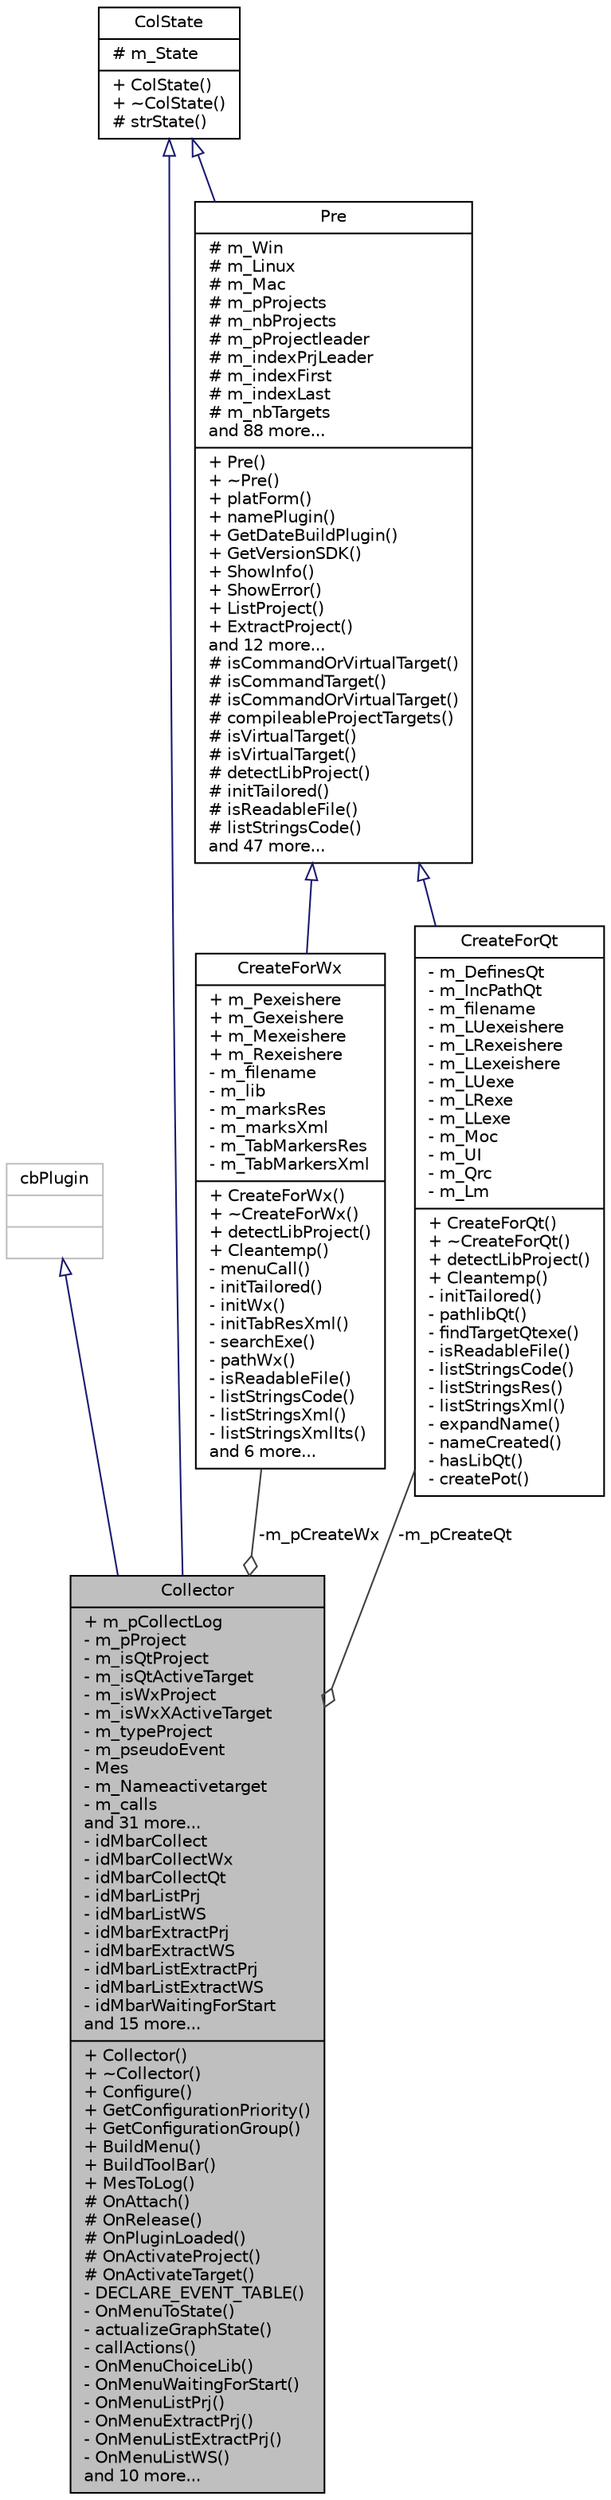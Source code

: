 digraph "Collector"
{
  edge [fontname="Helvetica",fontsize="10",labelfontname="Helvetica",labelfontsize="10"];
  node [fontname="Helvetica",fontsize="10",shape=record];
  Node3 [label="{Collector\n|+ m_pCollectLog\l- m_pProject\l- m_isQtProject\l- m_isQtActiveTarget\l- m_isWxProject\l- m_isWxXActiveTarget\l- m_typeProject\l- m_pseudoEvent\l- Mes\l- m_Nameactivetarget\l- m_calls\land 31 more...\l- idMbarCollect\l- idMbarCollectWx\l- idMbarCollectQt\l- idMbarListPrj\l- idMbarListWS\l- idMbarExtractPrj\l- idMbarExtractWS\l- idMbarListExtractPrj\l- idMbarListExtractWS\l- idMbarWaitingForStart\land 15 more...\l|+ Collector()\l+ ~Collector()\l+ Configure()\l+ GetConfigurationPriority()\l+ GetConfigurationGroup()\l+ BuildMenu()\l+ BuildToolBar()\l+ MesToLog()\l# OnAttach()\l# OnRelease()\l# OnPluginLoaded()\l# OnActivateProject()\l# OnActivateTarget()\l- DECLARE_EVENT_TABLE()\l- OnMenuToState()\l- actualizeGraphState()\l- callActions()\l- OnMenuChoiceLib()\l- OnMenuWaitingForStart()\l- OnMenuListPrj()\l- OnMenuExtractPrj()\l- OnMenuListExtractPrj()\l- OnMenuListWS()\land 10 more...\l}",height=0.2,width=0.4,color="black", fillcolor="grey75", style="filled", fontcolor="black"];
  Node4 -> Node3 [dir="back",color="midnightblue",fontsize="10",style="solid",arrowtail="onormal",fontname="Helvetica"];
  Node4 [label="{cbPlugin\n||}",height=0.2,width=0.4,color="grey75", fillcolor="white", style="filled"];
  Node5 -> Node3 [dir="back",color="midnightblue",fontsize="10",style="solid",arrowtail="onormal",fontname="Helvetica"];
  Node5 [label="{ColState\n|# m_State\l|+ ColState()\l+ ~ColState()\l# strState()\l}",height=0.2,width=0.4,color="black", fillcolor="white", style="filled",URL="$class_col_state.html",tooltip="This classe share data between classe &#39;Pre&#39; and &#39;Collector&#39;. "];
  Node6 -> Node3 [color="grey25",fontsize="10",style="solid",label=" -m_pCreateWx" ,arrowhead="odiamond",fontname="Helvetica"];
  Node6 [label="{CreateForWx\n|+ m_Pexeishere\l+ m_Gexeishere\l+ m_Mexeishere\l+ m_Rexeishere\l- m_filename\l- m_lib\l- m_marksRes\l- m_marksXml\l- m_TabMarkersRes\l- m_TabMarkersXml\l|+ CreateForWx()\l+ ~CreateForWx()\l+ detectLibProject()\l+ Cleantemp()\l- menuCall()\l- initTailored()\l- initWx()\l- initTabResXml()\l- searchExe()\l- pathWx()\l- isReadableFile()\l- listStringsCode()\l- listStringsXml()\l- listStringsXmlIts()\land 6 more...\l}",height=0.2,width=0.4,color="black", fillcolor="white", style="filled",URL="$class_create_for_wx.html",tooltip="The class is used to build &#39;Wx I18n&#39; files. "];
  Node7 -> Node6 [dir="back",color="midnightblue",fontsize="10",style="solid",arrowtail="onormal",fontname="Helvetica"];
  Node7 [label="{Pre\n|# m_Win\l# m_Linux\l# m_Mac\l# m_pProjects\l# m_nbProjects\l# m_pProjectleader\l# m_indexPrjLeader\l# m_indexFirst\l# m_indexLast\l# m_nbTargets\land 88 more...\l|+ Pre()\l+ ~Pre()\l+ platForm()\l+ namePlugin()\l+ GetDateBuildPlugin()\l+ GetVersionSDK()\l+ ShowInfo()\l+ ShowError()\l+ ListProject()\l+ ExtractProject()\land 12 more...\l# isCommandOrVirtualTarget()\l# isCommandTarget()\l# isCommandOrVirtualTarget()\l# compileableProjectTargets()\l# isVirtualTarget()\l# isVirtualTarget()\l# detectLibProject()\l# initTailored()\l# isReadableFile()\l# listStringsCode()\land 47 more...\l}",height=0.2,width=0.4,color="black", fillcolor="white", style="filled",URL="$class_pre.html",tooltip="This class supports inherited classes to collect strings to be translated. "];
  Node5 -> Node7 [dir="back",color="midnightblue",fontsize="10",style="solid",arrowtail="onormal",fontname="Helvetica"];
  Node8 -> Node3 [color="grey25",fontsize="10",style="solid",label=" -m_pCreateQt" ,arrowhead="odiamond",fontname="Helvetica"];
  Node8 [label="{CreateForQt\n|- m_DefinesQt\l- m_IncPathQt\l- m_filename\l- m_LUexeishere\l- m_LRexeishere\l- m_LLexeishere\l- m_LUexe\l- m_LRexe\l- m_LLexe\l- m_Moc\l- m_UI\l- m_Qrc\l- m_Lm\l|+ CreateForQt()\l+ ~CreateForQt()\l+ detectLibProject()\l+ Cleantemp()\l- initTailored()\l- pathlibQt()\l- findTargetQtexe()\l- isReadableFile()\l- listStringsCode()\l- listStringsRes()\l- listStringsXml()\l- expandName()\l- nameCreated()\l- hasLibQt()\l- createPot()\l}",height=0.2,width=0.4,color="black", fillcolor="white", style="filled",URL="$class_create_for_qt.html",tooltip="The class is used to build &#39;Qt&#39; I18n files. "];
  Node7 -> Node8 [dir="back",color="midnightblue",fontsize="10",style="solid",arrowtail="onormal",fontname="Helvetica"];
}
